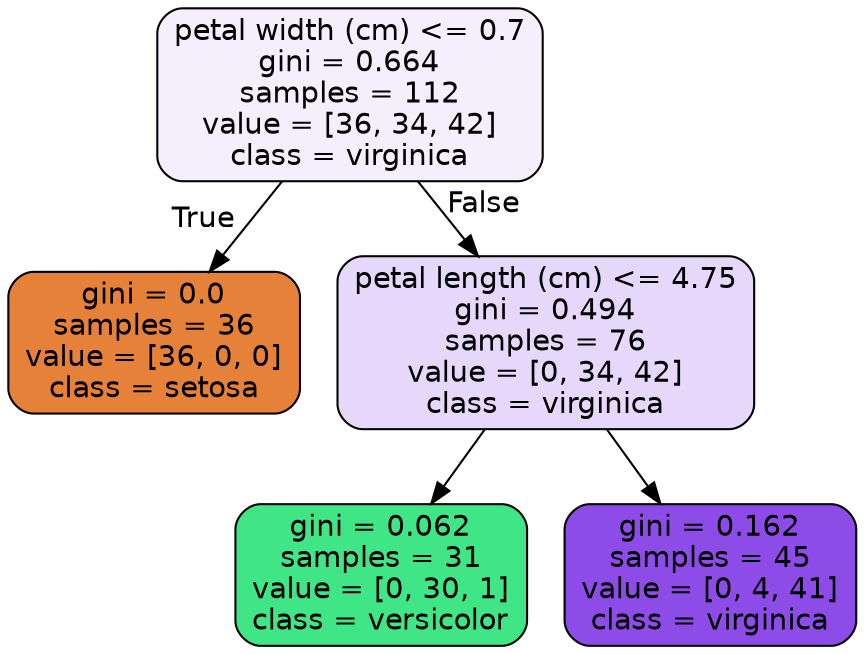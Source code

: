 digraph Tree {
node [shape=box, style="filled, rounded", color="black", fontname=helvetica] ;
edge [fontname=helvetica] ;
0 [label="petal width (cm) <= 0.7\ngini = 0.664\nsamples = 112\nvalue = [36, 34, 42]\nclass = virginica", fillcolor="#8139e514"] ;
1 [label="gini = 0.0\nsamples = 36\nvalue = [36, 0, 0]\nclass = setosa", fillcolor="#e58139ff"] ;
0 -> 1 [labeldistance=2.5, labelangle=45, headlabel="True"] ;
2 [label="petal length (cm) <= 4.75\ngini = 0.494\nsamples = 76\nvalue = [0, 34, 42]\nclass = virginica", fillcolor="#8139e531"] ;
0 -> 2 [labeldistance=2.5, labelangle=-45, headlabel="False"] ;
3 [label="gini = 0.062\nsamples = 31\nvalue = [0, 30, 1]\nclass = versicolor", fillcolor="#39e581f6"] ;
2 -> 3 ;
4 [label="gini = 0.162\nsamples = 45\nvalue = [0, 4, 41]\nclass = virginica", fillcolor="#8139e5e6"] ;
2 -> 4 ;
}